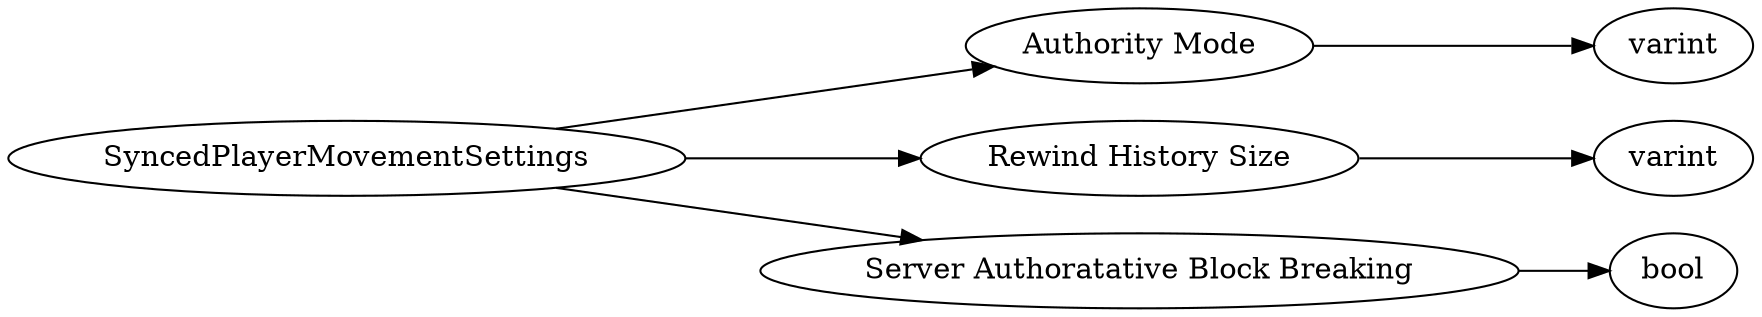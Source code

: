 digraph "SyncedPlayerMovementSettings" {
rankdir = LR
155
155 -> 156
156 -> 157
155 -> 158
158 -> 159
155 -> 160
160 -> 161

155 [label="SyncedPlayerMovementSettings",comment="name: \"SyncedPlayerMovementSettings\", typeName: \"\", id: 155, branchId: 0, recurseId: -1, attributes: 0, notes: \"\""];
156 [label="Authority Mode",comment="name: \"Authority Mode\", typeName: \"\", id: 156, branchId: 0, recurseId: -1, attributes: 0, notes: \"\""];
157 [label="varint",comment="name: \"varint\", typeName: \"\", id: 157, branchId: 0, recurseId: -1, attributes: 512, notes: \"\""];
158 [label="Rewind History Size",comment="name: \"Rewind History Size\", typeName: \"\", id: 158, branchId: 0, recurseId: -1, attributes: 0, notes: \"\""];
159 [label="varint",comment="name: \"varint\", typeName: \"\", id: 159, branchId: 0, recurseId: -1, attributes: 512, notes: \"\""];
160 [label="Server Authoratative Block Breaking",comment="name: \"Server Authoratative Block Breaking\", typeName: \"\", id: 160, branchId: 0, recurseId: -1, attributes: 0, notes: \"\""];
161 [label="bool",comment="name: \"bool\", typeName: \"\", id: 161, branchId: 0, recurseId: -1, attributes: 512, notes: \"\""];
{ rank = max;157;159;161}

}
